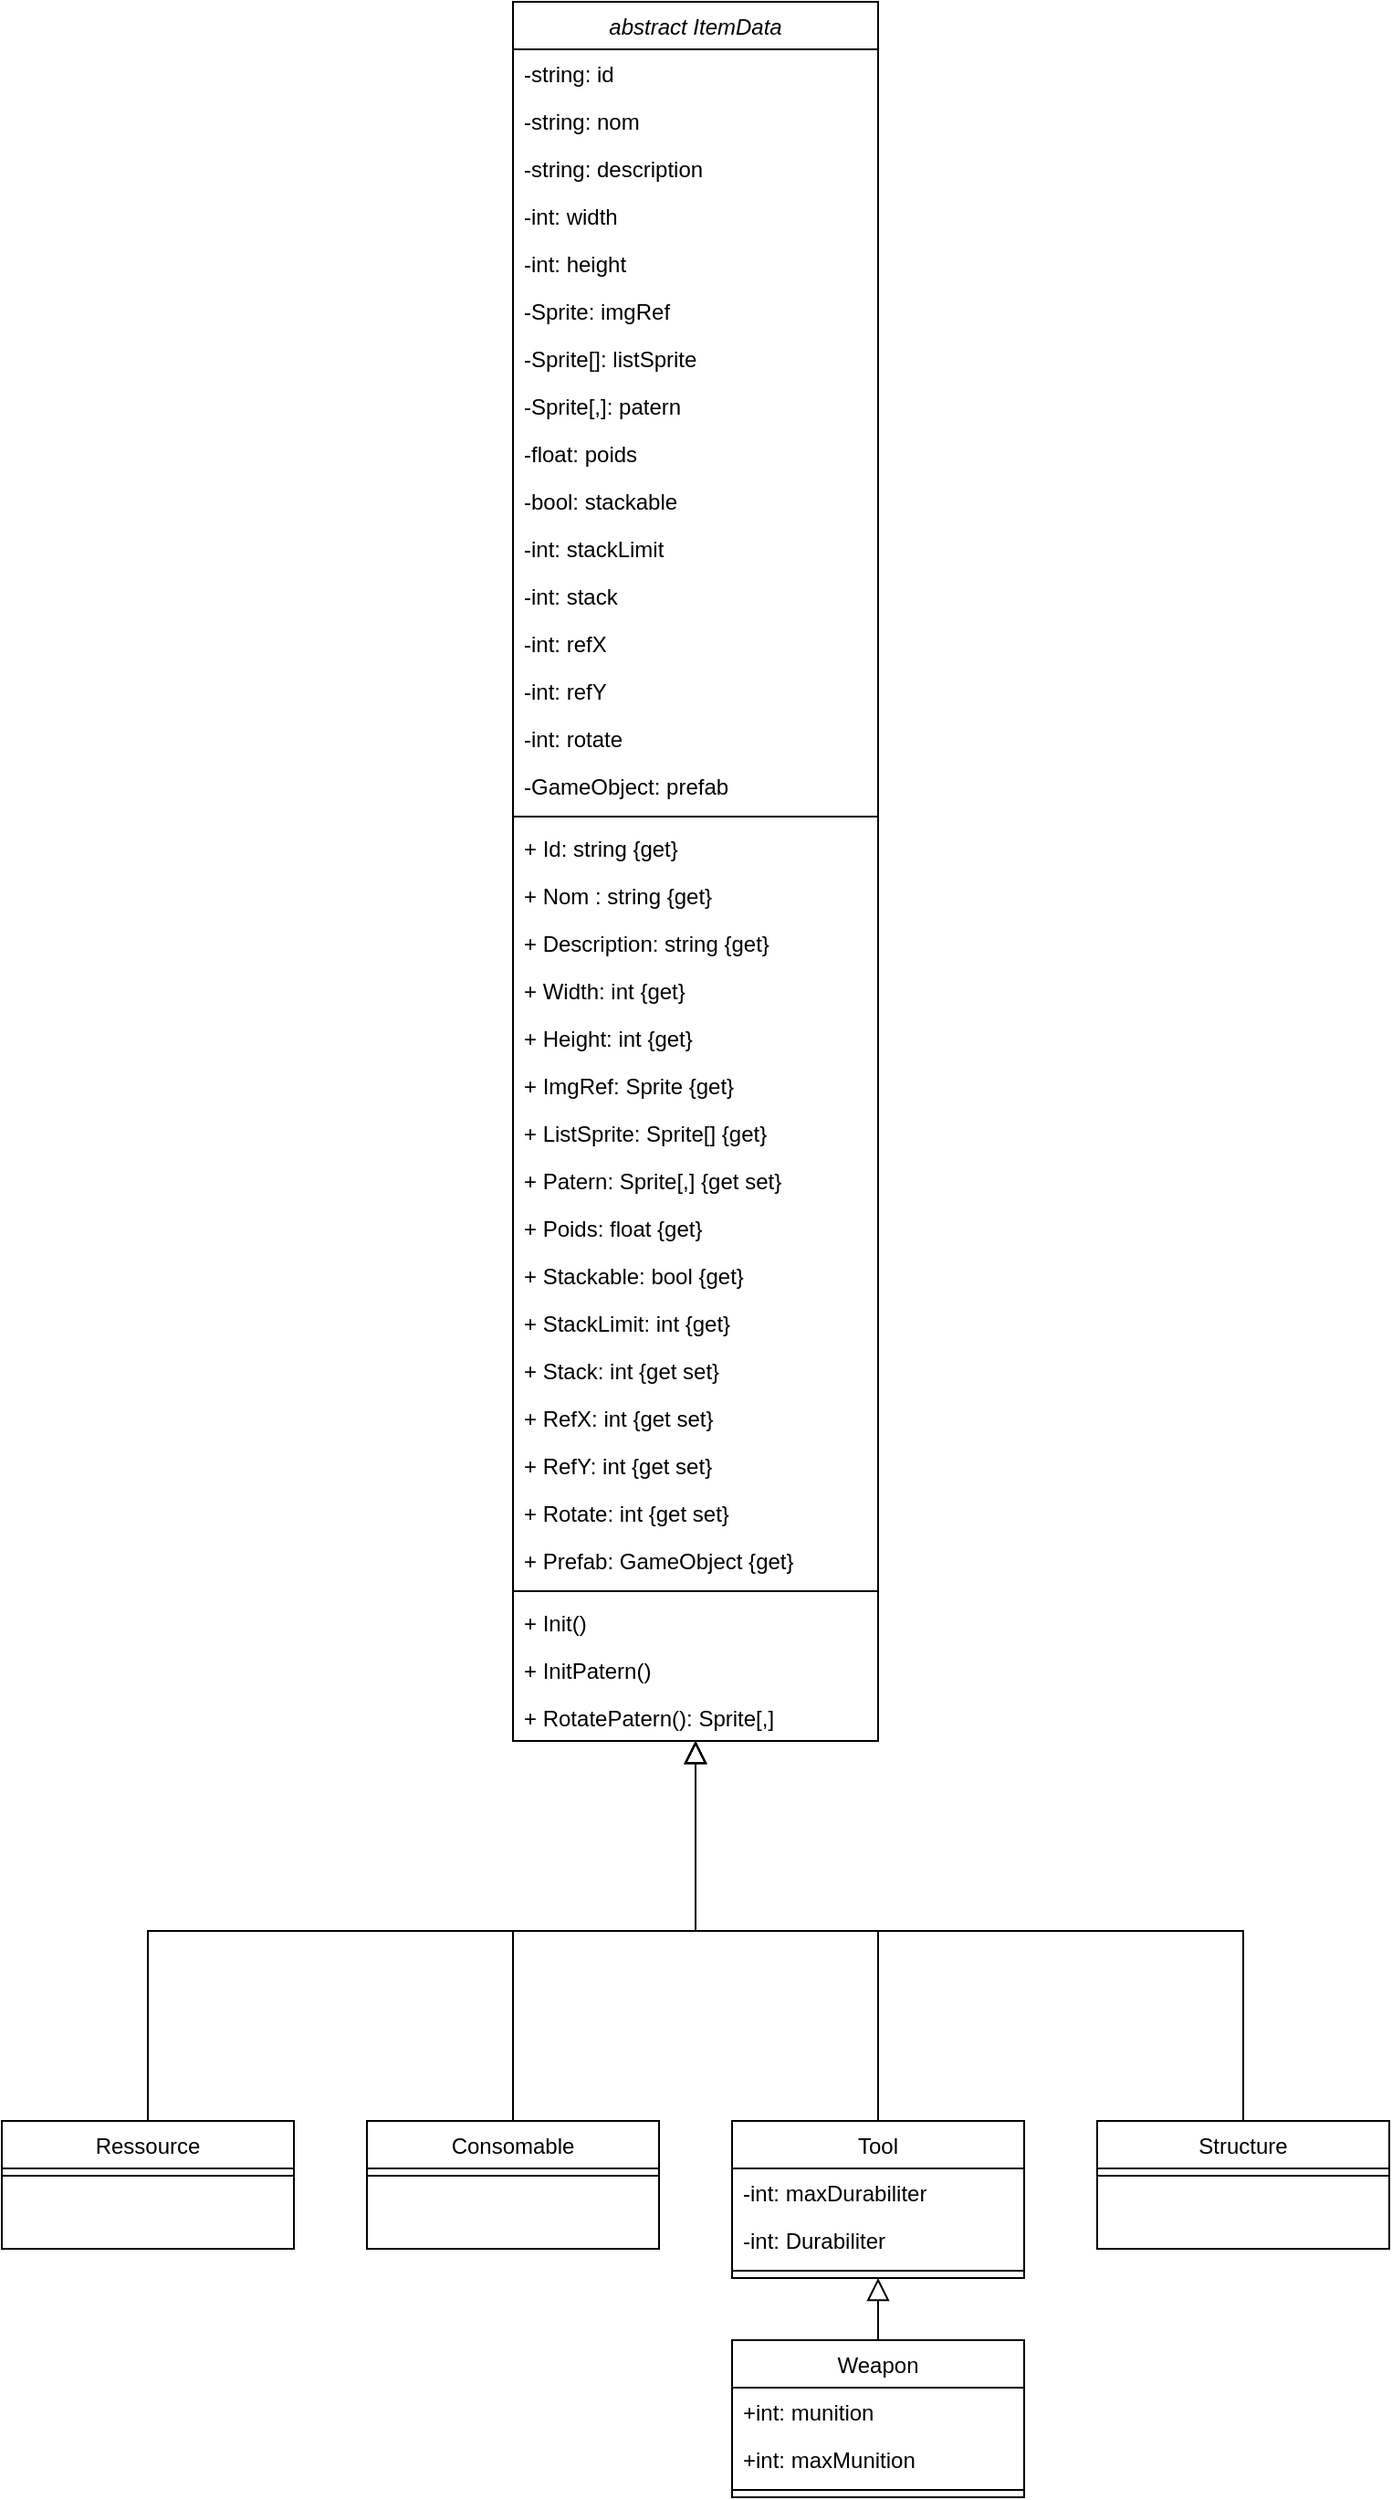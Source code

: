 <mxfile version="24.7.8">
  <diagram name="Item" id="GBWKPSuwXsQC6E5oxjUL">
    <mxGraphModel dx="941" dy="554" grid="1" gridSize="10" guides="1" tooltips="1" connect="1" arrows="1" fold="1" page="1" pageScale="1" pageWidth="827" pageHeight="1169" math="0" shadow="0">
      <root>
        <mxCell id="0" />
        <mxCell id="1" parent="0" />
        <mxCell id="X3S-EdGtiEpr1yEXmVk5-1" value="abstract ItemData" style="swimlane;fontStyle=2;align=center;verticalAlign=top;childLayout=stackLayout;horizontal=1;startSize=26;horizontalStack=0;resizeParent=1;resizeLast=0;collapsible=1;marginBottom=0;rounded=0;shadow=0;strokeWidth=1;" parent="1" vertex="1">
          <mxGeometry x="320" y="40" width="200" height="952" as="geometry">
            <mxRectangle x="230" y="140" width="160" height="26" as="alternateBounds" />
          </mxGeometry>
        </mxCell>
        <mxCell id="X3S-EdGtiEpr1yEXmVk5-2" value="-string: id" style="text;align=left;verticalAlign=top;spacingLeft=4;spacingRight=4;overflow=hidden;rotatable=0;points=[[0,0.5],[1,0.5]];portConstraint=eastwest;" parent="X3S-EdGtiEpr1yEXmVk5-1" vertex="1">
          <mxGeometry y="26" width="200" height="26" as="geometry" />
        </mxCell>
        <mxCell id="X3S-EdGtiEpr1yEXmVk5-3" value="-string: nom" style="text;align=left;verticalAlign=top;spacingLeft=4;spacingRight=4;overflow=hidden;rotatable=0;points=[[0,0.5],[1,0.5]];portConstraint=eastwest;rounded=0;shadow=0;html=0;" parent="X3S-EdGtiEpr1yEXmVk5-1" vertex="1">
          <mxGeometry y="52" width="200" height="26" as="geometry" />
        </mxCell>
        <mxCell id="X3S-EdGtiEpr1yEXmVk5-4" value="-string: description" style="text;align=left;verticalAlign=top;spacingLeft=4;spacingRight=4;overflow=hidden;rotatable=0;points=[[0,0.5],[1,0.5]];portConstraint=eastwest;rounded=0;shadow=0;html=0;" parent="X3S-EdGtiEpr1yEXmVk5-1" vertex="1">
          <mxGeometry y="78" width="200" height="26" as="geometry" />
        </mxCell>
        <mxCell id="X3S-EdGtiEpr1yEXmVk5-5" value="-int: width" style="text;align=left;verticalAlign=top;spacingLeft=4;spacingRight=4;overflow=hidden;rotatable=0;points=[[0,0.5],[1,0.5]];portConstraint=eastwest;" parent="X3S-EdGtiEpr1yEXmVk5-1" vertex="1">
          <mxGeometry y="104" width="200" height="26" as="geometry" />
        </mxCell>
        <mxCell id="X3S-EdGtiEpr1yEXmVk5-6" value="-int: height" style="text;align=left;verticalAlign=top;spacingLeft=4;spacingRight=4;overflow=hidden;rotatable=0;points=[[0,0.5],[1,0.5]];portConstraint=eastwest;rounded=0;shadow=0;html=0;" parent="X3S-EdGtiEpr1yEXmVk5-1" vertex="1">
          <mxGeometry y="130" width="200" height="26" as="geometry" />
        </mxCell>
        <mxCell id="X3S-EdGtiEpr1yEXmVk5-7" value="-Sprite: imgRef" style="text;align=left;verticalAlign=top;spacingLeft=4;spacingRight=4;overflow=hidden;rotatable=0;points=[[0,0.5],[1,0.5]];portConstraint=eastwest;rounded=0;shadow=0;html=0;" parent="X3S-EdGtiEpr1yEXmVk5-1" vertex="1">
          <mxGeometry y="156" width="200" height="26" as="geometry" />
        </mxCell>
        <mxCell id="X3S-EdGtiEpr1yEXmVk5-8" value="-Sprite[]: listSprite" style="text;align=left;verticalAlign=top;spacingLeft=4;spacingRight=4;overflow=hidden;rotatable=0;points=[[0,0.5],[1,0.5]];portConstraint=eastwest;" parent="X3S-EdGtiEpr1yEXmVk5-1" vertex="1">
          <mxGeometry y="182" width="200" height="26" as="geometry" />
        </mxCell>
        <mxCell id="X3S-EdGtiEpr1yEXmVk5-9" value="-Sprite[,]: patern" style="text;align=left;verticalAlign=top;spacingLeft=4;spacingRight=4;overflow=hidden;rotatable=0;points=[[0,0.5],[1,0.5]];portConstraint=eastwest;rounded=0;shadow=0;html=0;" parent="X3S-EdGtiEpr1yEXmVk5-1" vertex="1">
          <mxGeometry y="208" width="200" height="26" as="geometry" />
        </mxCell>
        <mxCell id="X3S-EdGtiEpr1yEXmVk5-10" value="-float: poids" style="text;align=left;verticalAlign=top;spacingLeft=4;spacingRight=4;overflow=hidden;rotatable=0;points=[[0,0.5],[1,0.5]];portConstraint=eastwest;rounded=0;shadow=0;html=0;" parent="X3S-EdGtiEpr1yEXmVk5-1" vertex="1">
          <mxGeometry y="234" width="200" height="26" as="geometry" />
        </mxCell>
        <mxCell id="X3S-EdGtiEpr1yEXmVk5-11" value="-bool: stackable" style="text;align=left;verticalAlign=top;spacingLeft=4;spacingRight=4;overflow=hidden;rotatable=0;points=[[0,0.5],[1,0.5]];portConstraint=eastwest;rounded=0;shadow=0;html=0;" parent="X3S-EdGtiEpr1yEXmVk5-1" vertex="1">
          <mxGeometry y="260" width="200" height="26" as="geometry" />
        </mxCell>
        <mxCell id="X3S-EdGtiEpr1yEXmVk5-12" value="-int: stackLimit" style="text;align=left;verticalAlign=top;spacingLeft=4;spacingRight=4;overflow=hidden;rotatable=0;points=[[0,0.5],[1,0.5]];portConstraint=eastwest;" parent="X3S-EdGtiEpr1yEXmVk5-1" vertex="1">
          <mxGeometry y="286" width="200" height="26" as="geometry" />
        </mxCell>
        <mxCell id="X3S-EdGtiEpr1yEXmVk5-13" value="-int: stack" style="text;align=left;verticalAlign=top;spacingLeft=4;spacingRight=4;overflow=hidden;rotatable=0;points=[[0,0.5],[1,0.5]];portConstraint=eastwest;rounded=0;shadow=0;html=0;" parent="X3S-EdGtiEpr1yEXmVk5-1" vertex="1">
          <mxGeometry y="312" width="200" height="26" as="geometry" />
        </mxCell>
        <mxCell id="X3S-EdGtiEpr1yEXmVk5-14" value="-int: refX" style="text;align=left;verticalAlign=top;spacingLeft=4;spacingRight=4;overflow=hidden;rotatable=0;points=[[0,0.5],[1,0.5]];portConstraint=eastwest;" parent="X3S-EdGtiEpr1yEXmVk5-1" vertex="1">
          <mxGeometry y="338" width="200" height="26" as="geometry" />
        </mxCell>
        <mxCell id="X3S-EdGtiEpr1yEXmVk5-15" value="-int: refY" style="text;align=left;verticalAlign=top;spacingLeft=4;spacingRight=4;overflow=hidden;rotatable=0;points=[[0,0.5],[1,0.5]];portConstraint=eastwest;rounded=0;shadow=0;html=0;" parent="X3S-EdGtiEpr1yEXmVk5-1" vertex="1">
          <mxGeometry y="364" width="200" height="26" as="geometry" />
        </mxCell>
        <mxCell id="X3S-EdGtiEpr1yEXmVk5-16" value="-int: rotate" style="text;align=left;verticalAlign=top;spacingLeft=4;spacingRight=4;overflow=hidden;rotatable=0;points=[[0,0.5],[1,0.5]];portConstraint=eastwest;rounded=0;shadow=0;html=0;" parent="X3S-EdGtiEpr1yEXmVk5-1" vertex="1">
          <mxGeometry y="390" width="200" height="26" as="geometry" />
        </mxCell>
        <mxCell id="X3S-EdGtiEpr1yEXmVk5-17" value="-GameObject: prefab" style="text;align=left;verticalAlign=top;spacingLeft=4;spacingRight=4;overflow=hidden;rotatable=0;points=[[0,0.5],[1,0.5]];portConstraint=eastwest;rounded=0;shadow=0;html=0;" parent="X3S-EdGtiEpr1yEXmVk5-1" vertex="1">
          <mxGeometry y="416" width="200" height="26" as="geometry" />
        </mxCell>
        <mxCell id="X3S-EdGtiEpr1yEXmVk5-18" value="" style="line;html=1;strokeWidth=1;align=left;verticalAlign=middle;spacingTop=-1;spacingLeft=3;spacingRight=3;rotatable=0;labelPosition=right;points=[];portConstraint=eastwest;" parent="X3S-EdGtiEpr1yEXmVk5-1" vertex="1">
          <mxGeometry y="442" width="200" height="8" as="geometry" />
        </mxCell>
        <mxCell id="X3S-EdGtiEpr1yEXmVk5-19" value="+ Id: string {get}" style="text;align=left;verticalAlign=top;spacingLeft=4;spacingRight=4;overflow=hidden;rotatable=0;points=[[0,0.5],[1,0.5]];portConstraint=eastwest;" parent="X3S-EdGtiEpr1yEXmVk5-1" vertex="1">
          <mxGeometry y="450" width="200" height="26" as="geometry" />
        </mxCell>
        <mxCell id="X3S-EdGtiEpr1yEXmVk5-20" value="+ Nom : string {get}" style="text;align=left;verticalAlign=top;spacingLeft=4;spacingRight=4;overflow=hidden;rotatable=0;points=[[0,0.5],[1,0.5]];portConstraint=eastwest;rounded=0;shadow=0;html=0;" parent="X3S-EdGtiEpr1yEXmVk5-1" vertex="1">
          <mxGeometry y="476" width="200" height="26" as="geometry" />
        </mxCell>
        <mxCell id="X3S-EdGtiEpr1yEXmVk5-21" value="+ Description: string {get}" style="text;align=left;verticalAlign=top;spacingLeft=4;spacingRight=4;overflow=hidden;rotatable=0;points=[[0,0.5],[1,0.5]];portConstraint=eastwest;rounded=0;shadow=0;html=0;" parent="X3S-EdGtiEpr1yEXmVk5-1" vertex="1">
          <mxGeometry y="502" width="200" height="26" as="geometry" />
        </mxCell>
        <mxCell id="X3S-EdGtiEpr1yEXmVk5-22" value="+ Width: int {get}" style="text;align=left;verticalAlign=top;spacingLeft=4;spacingRight=4;overflow=hidden;rotatable=0;points=[[0,0.5],[1,0.5]];portConstraint=eastwest;" parent="X3S-EdGtiEpr1yEXmVk5-1" vertex="1">
          <mxGeometry y="528" width="200" height="26" as="geometry" />
        </mxCell>
        <mxCell id="X3S-EdGtiEpr1yEXmVk5-23" value="+ Height: int {get}" style="text;align=left;verticalAlign=top;spacingLeft=4;spacingRight=4;overflow=hidden;rotatable=0;points=[[0,0.5],[1,0.5]];portConstraint=eastwest;rounded=0;shadow=0;html=0;" parent="X3S-EdGtiEpr1yEXmVk5-1" vertex="1">
          <mxGeometry y="554" width="200" height="26" as="geometry" />
        </mxCell>
        <mxCell id="X3S-EdGtiEpr1yEXmVk5-24" value="+ ImgRef: Sprite {get}" style="text;align=left;verticalAlign=top;spacingLeft=4;spacingRight=4;overflow=hidden;rotatable=0;points=[[0,0.5],[1,0.5]];portConstraint=eastwest;rounded=0;shadow=0;html=0;" parent="X3S-EdGtiEpr1yEXmVk5-1" vertex="1">
          <mxGeometry y="580" width="200" height="26" as="geometry" />
        </mxCell>
        <mxCell id="X3S-EdGtiEpr1yEXmVk5-25" value="+ ListSprite: Sprite[] {get}" style="text;align=left;verticalAlign=top;spacingLeft=4;spacingRight=4;overflow=hidden;rotatable=0;points=[[0,0.5],[1,0.5]];portConstraint=eastwest;" parent="X3S-EdGtiEpr1yEXmVk5-1" vertex="1">
          <mxGeometry y="606" width="200" height="26" as="geometry" />
        </mxCell>
        <mxCell id="X3S-EdGtiEpr1yEXmVk5-26" value="+ Patern: Sprite[,] {get set}" style="text;align=left;verticalAlign=top;spacingLeft=4;spacingRight=4;overflow=hidden;rotatable=0;points=[[0,0.5],[1,0.5]];portConstraint=eastwest;rounded=0;shadow=0;html=0;" parent="X3S-EdGtiEpr1yEXmVk5-1" vertex="1">
          <mxGeometry y="632" width="200" height="26" as="geometry" />
        </mxCell>
        <mxCell id="X3S-EdGtiEpr1yEXmVk5-27" value="+ Poids: float {get}" style="text;align=left;verticalAlign=top;spacingLeft=4;spacingRight=4;overflow=hidden;rotatable=0;points=[[0,0.5],[1,0.5]];portConstraint=eastwest;rounded=0;shadow=0;html=0;" parent="X3S-EdGtiEpr1yEXmVk5-1" vertex="1">
          <mxGeometry y="658" width="200" height="26" as="geometry" />
        </mxCell>
        <mxCell id="X3S-EdGtiEpr1yEXmVk5-28" value="+ Stackable: bool {get}" style="text;align=left;verticalAlign=top;spacingLeft=4;spacingRight=4;overflow=hidden;rotatable=0;points=[[0,0.5],[1,0.5]];portConstraint=eastwest;rounded=0;shadow=0;html=0;" parent="X3S-EdGtiEpr1yEXmVk5-1" vertex="1">
          <mxGeometry y="684" width="200" height="26" as="geometry" />
        </mxCell>
        <mxCell id="X3S-EdGtiEpr1yEXmVk5-29" value="+ StackLimit: int {get}" style="text;align=left;verticalAlign=top;spacingLeft=4;spacingRight=4;overflow=hidden;rotatable=0;points=[[0,0.5],[1,0.5]];portConstraint=eastwest;" parent="X3S-EdGtiEpr1yEXmVk5-1" vertex="1">
          <mxGeometry y="710" width="200" height="26" as="geometry" />
        </mxCell>
        <mxCell id="X3S-EdGtiEpr1yEXmVk5-30" value="+ Stack: int {get set} " style="text;align=left;verticalAlign=top;spacingLeft=4;spacingRight=4;overflow=hidden;rotatable=0;points=[[0,0.5],[1,0.5]];portConstraint=eastwest;rounded=0;shadow=0;html=0;" parent="X3S-EdGtiEpr1yEXmVk5-1" vertex="1">
          <mxGeometry y="736" width="200" height="26" as="geometry" />
        </mxCell>
        <mxCell id="X3S-EdGtiEpr1yEXmVk5-31" value="+ RefX: int {get set} " style="text;align=left;verticalAlign=top;spacingLeft=4;spacingRight=4;overflow=hidden;rotatable=0;points=[[0,0.5],[1,0.5]];portConstraint=eastwest;" parent="X3S-EdGtiEpr1yEXmVk5-1" vertex="1">
          <mxGeometry y="762" width="200" height="26" as="geometry" />
        </mxCell>
        <mxCell id="X3S-EdGtiEpr1yEXmVk5-32" value="+ RefY: int {get set}" style="text;align=left;verticalAlign=top;spacingLeft=4;spacingRight=4;overflow=hidden;rotatable=0;points=[[0,0.5],[1,0.5]];portConstraint=eastwest;rounded=0;shadow=0;html=0;" parent="X3S-EdGtiEpr1yEXmVk5-1" vertex="1">
          <mxGeometry y="788" width="200" height="26" as="geometry" />
        </mxCell>
        <mxCell id="X3S-EdGtiEpr1yEXmVk5-33" value="+ Rotate: int {get set}" style="text;align=left;verticalAlign=top;spacingLeft=4;spacingRight=4;overflow=hidden;rotatable=0;points=[[0,0.5],[1,0.5]];portConstraint=eastwest;rounded=0;shadow=0;html=0;" parent="X3S-EdGtiEpr1yEXmVk5-1" vertex="1">
          <mxGeometry y="814" width="200" height="26" as="geometry" />
        </mxCell>
        <mxCell id="X3S-EdGtiEpr1yEXmVk5-34" value="+ Prefab: GameObject {get}" style="text;align=left;verticalAlign=top;spacingLeft=4;spacingRight=4;overflow=hidden;rotatable=0;points=[[0,0.5],[1,0.5]];portConstraint=eastwest;rounded=0;shadow=0;html=0;" parent="X3S-EdGtiEpr1yEXmVk5-1" vertex="1">
          <mxGeometry y="840" width="200" height="26" as="geometry" />
        </mxCell>
        <mxCell id="X3S-EdGtiEpr1yEXmVk5-35" value="" style="line;html=1;strokeWidth=1;align=left;verticalAlign=middle;spacingTop=-1;spacingLeft=3;spacingRight=3;rotatable=0;labelPosition=right;points=[];portConstraint=eastwest;" parent="X3S-EdGtiEpr1yEXmVk5-1" vertex="1">
          <mxGeometry y="866" width="200" height="8" as="geometry" />
        </mxCell>
        <mxCell id="X3S-EdGtiEpr1yEXmVk5-36" value="+ Init()" style="text;align=left;verticalAlign=top;spacingLeft=4;spacingRight=4;overflow=hidden;rotatable=0;points=[[0,0.5],[1,0.5]];portConstraint=eastwest;rounded=0;shadow=0;html=0;" parent="X3S-EdGtiEpr1yEXmVk5-1" vertex="1">
          <mxGeometry y="874" width="200" height="26" as="geometry" />
        </mxCell>
        <mxCell id="X3S-EdGtiEpr1yEXmVk5-37" value="+ InitPatern()" style="text;align=left;verticalAlign=top;spacingLeft=4;spacingRight=4;overflow=hidden;rotatable=0;points=[[0,0.5],[1,0.5]];portConstraint=eastwest;rounded=0;shadow=0;html=0;" parent="X3S-EdGtiEpr1yEXmVk5-1" vertex="1">
          <mxGeometry y="900" width="200" height="26" as="geometry" />
        </mxCell>
        <mxCell id="X3S-EdGtiEpr1yEXmVk5-38" value="+ RotatePatern(): Sprite[,]" style="text;align=left;verticalAlign=top;spacingLeft=4;spacingRight=4;overflow=hidden;rotatable=0;points=[[0,0.5],[1,0.5]];portConstraint=eastwest;rounded=0;shadow=0;html=0;" parent="X3S-EdGtiEpr1yEXmVk5-1" vertex="1">
          <mxGeometry y="926" width="200" height="26" as="geometry" />
        </mxCell>
        <mxCell id="X3S-EdGtiEpr1yEXmVk5-39" value="Ressource" style="swimlane;fontStyle=0;align=center;verticalAlign=top;childLayout=stackLayout;horizontal=1;startSize=26;horizontalStack=0;resizeParent=1;resizeLast=0;collapsible=1;marginBottom=0;rounded=0;shadow=0;strokeWidth=1;" parent="1" vertex="1">
          <mxGeometry x="40" y="1200" width="160" height="70" as="geometry">
            <mxRectangle x="130" y="380" width="160" height="26" as="alternateBounds" />
          </mxGeometry>
        </mxCell>
        <mxCell id="X3S-EdGtiEpr1yEXmVk5-40" value="" style="line;html=1;strokeWidth=1;align=left;verticalAlign=middle;spacingTop=-1;spacingLeft=3;spacingRight=3;rotatable=0;labelPosition=right;points=[];portConstraint=eastwest;" parent="X3S-EdGtiEpr1yEXmVk5-39" vertex="1">
          <mxGeometry y="26" width="160" height="8" as="geometry" />
        </mxCell>
        <mxCell id="X3S-EdGtiEpr1yEXmVk5-41" value="" style="endArrow=block;endSize=10;endFill=0;shadow=0;strokeWidth=1;rounded=0;curved=0;edgeStyle=elbowEdgeStyle;elbow=vertical;" parent="1" source="X3S-EdGtiEpr1yEXmVk5-39" target="X3S-EdGtiEpr1yEXmVk5-1" edge="1">
          <mxGeometry width="160" relative="1" as="geometry">
            <mxPoint x="200" y="203" as="sourcePoint" />
            <mxPoint x="200" y="203" as="targetPoint" />
          </mxGeometry>
        </mxCell>
        <mxCell id="X3S-EdGtiEpr1yEXmVk5-42" value="Consomable" style="swimlane;fontStyle=0;align=center;verticalAlign=top;childLayout=stackLayout;horizontal=1;startSize=26;horizontalStack=0;resizeParent=1;resizeLast=0;collapsible=1;marginBottom=0;rounded=0;shadow=0;strokeWidth=1;" parent="1" vertex="1">
          <mxGeometry x="240" y="1200" width="160" height="70" as="geometry">
            <mxRectangle x="340" y="380" width="170" height="26" as="alternateBounds" />
          </mxGeometry>
        </mxCell>
        <mxCell id="X3S-EdGtiEpr1yEXmVk5-43" value="" style="line;html=1;strokeWidth=1;align=left;verticalAlign=middle;spacingTop=-1;spacingLeft=3;spacingRight=3;rotatable=0;labelPosition=right;points=[];portConstraint=eastwest;" parent="X3S-EdGtiEpr1yEXmVk5-42" vertex="1">
          <mxGeometry y="26" width="160" height="8" as="geometry" />
        </mxCell>
        <mxCell id="X3S-EdGtiEpr1yEXmVk5-44" value="" style="endArrow=block;endSize=10;endFill=0;shadow=0;strokeWidth=1;rounded=0;curved=0;edgeStyle=elbowEdgeStyle;elbow=vertical;" parent="1" source="X3S-EdGtiEpr1yEXmVk5-42" target="X3S-EdGtiEpr1yEXmVk5-1" edge="1">
          <mxGeometry width="160" relative="1" as="geometry">
            <mxPoint x="210" y="373" as="sourcePoint" />
            <mxPoint x="310" y="271" as="targetPoint" />
          </mxGeometry>
        </mxCell>
        <mxCell id="X3S-EdGtiEpr1yEXmVk5-45" value="Tool" style="swimlane;fontStyle=0;align=center;verticalAlign=top;childLayout=stackLayout;horizontal=1;startSize=26;horizontalStack=0;resizeParent=1;resizeLast=0;collapsible=1;marginBottom=0;rounded=0;shadow=0;strokeWidth=1;" parent="1" vertex="1">
          <mxGeometry x="440" y="1200" width="160" height="86" as="geometry">
            <mxRectangle x="340" y="380" width="170" height="26" as="alternateBounds" />
          </mxGeometry>
        </mxCell>
        <mxCell id="MHhm4jmeREKtw2-JIbRM-2" value="-int: maxDurabiliter" style="text;align=left;verticalAlign=top;spacingLeft=4;spacingRight=4;overflow=hidden;rotatable=0;points=[[0,0.5],[1,0.5]];portConstraint=eastwest;rounded=0;shadow=0;html=0;" vertex="1" parent="X3S-EdGtiEpr1yEXmVk5-45">
          <mxGeometry y="26" width="160" height="26" as="geometry" />
        </mxCell>
        <mxCell id="MHhm4jmeREKtw2-JIbRM-1" value="-int: Durabiliter" style="text;align=left;verticalAlign=top;spacingLeft=4;spacingRight=4;overflow=hidden;rotatable=0;points=[[0,0.5],[1,0.5]];portConstraint=eastwest;rounded=0;shadow=0;html=0;" vertex="1" parent="X3S-EdGtiEpr1yEXmVk5-45">
          <mxGeometry y="52" width="160" height="26" as="geometry" />
        </mxCell>
        <mxCell id="X3S-EdGtiEpr1yEXmVk5-46" value="" style="line;html=1;strokeWidth=1;align=left;verticalAlign=middle;spacingTop=-1;spacingLeft=3;spacingRight=3;rotatable=0;labelPosition=right;points=[];portConstraint=eastwest;" parent="X3S-EdGtiEpr1yEXmVk5-45" vertex="1">
          <mxGeometry y="78" width="160" height="8" as="geometry" />
        </mxCell>
        <mxCell id="X3S-EdGtiEpr1yEXmVk5-47" value="" style="endArrow=block;endSize=10;endFill=0;shadow=0;strokeWidth=1;rounded=0;curved=0;edgeStyle=elbowEdgeStyle;elbow=vertical;" parent="1" source="X3S-EdGtiEpr1yEXmVk5-45" target="X3S-EdGtiEpr1yEXmVk5-1" edge="1">
          <mxGeometry width="160" relative="1" as="geometry">
            <mxPoint x="560" y="464" as="sourcePoint" />
            <mxPoint x="550" y="398" as="targetPoint" />
          </mxGeometry>
        </mxCell>
        <mxCell id="X3S-EdGtiEpr1yEXmVk5-48" value="Weapon" style="swimlane;fontStyle=0;align=center;verticalAlign=top;childLayout=stackLayout;horizontal=1;startSize=26;horizontalStack=0;resizeParent=1;resizeLast=0;collapsible=1;marginBottom=0;rounded=0;shadow=0;strokeWidth=1;" parent="1" vertex="1">
          <mxGeometry x="440" y="1320" width="160" height="86" as="geometry">
            <mxRectangle x="340" y="380" width="170" height="26" as="alternateBounds" />
          </mxGeometry>
        </mxCell>
        <mxCell id="MHhm4jmeREKtw2-JIbRM-3" value="+int: munition" style="text;align=left;verticalAlign=top;spacingLeft=4;spacingRight=4;overflow=hidden;rotatable=0;points=[[0,0.5],[1,0.5]];portConstraint=eastwest;rounded=0;shadow=0;html=0;" vertex="1" parent="X3S-EdGtiEpr1yEXmVk5-48">
          <mxGeometry y="26" width="160" height="26" as="geometry" />
        </mxCell>
        <mxCell id="X3S-EdGtiEpr1yEXmVk5-49" value="+int: maxMunition" style="text;align=left;verticalAlign=top;spacingLeft=4;spacingRight=4;overflow=hidden;rotatable=0;points=[[0,0.5],[1,0.5]];portConstraint=eastwest;rounded=0;shadow=0;html=0;" parent="X3S-EdGtiEpr1yEXmVk5-48" vertex="1">
          <mxGeometry y="52" width="160" height="26" as="geometry" />
        </mxCell>
        <mxCell id="X3S-EdGtiEpr1yEXmVk5-50" value="" style="line;html=1;strokeWidth=1;align=left;verticalAlign=middle;spacingTop=-1;spacingLeft=3;spacingRight=3;rotatable=0;labelPosition=right;points=[];portConstraint=eastwest;" parent="X3S-EdGtiEpr1yEXmVk5-48" vertex="1">
          <mxGeometry y="78" width="160" height="8" as="geometry" />
        </mxCell>
        <mxCell id="X3S-EdGtiEpr1yEXmVk5-51" value="Structure" style="swimlane;fontStyle=0;align=center;verticalAlign=top;childLayout=stackLayout;horizontal=1;startSize=26;horizontalStack=0;resizeParent=1;resizeLast=0;collapsible=1;marginBottom=0;rounded=0;shadow=0;strokeWidth=1;" parent="1" vertex="1">
          <mxGeometry x="640" y="1200" width="160" height="70" as="geometry">
            <mxRectangle x="340" y="380" width="170" height="26" as="alternateBounds" />
          </mxGeometry>
        </mxCell>
        <mxCell id="X3S-EdGtiEpr1yEXmVk5-52" value="" style="line;html=1;strokeWidth=1;align=left;verticalAlign=middle;spacingTop=-1;spacingLeft=3;spacingRight=3;rotatable=0;labelPosition=right;points=[];portConstraint=eastwest;" parent="X3S-EdGtiEpr1yEXmVk5-51" vertex="1">
          <mxGeometry y="26" width="160" height="8" as="geometry" />
        </mxCell>
        <mxCell id="X3S-EdGtiEpr1yEXmVk5-53" value="" style="endArrow=block;endSize=10;endFill=0;shadow=0;strokeWidth=1;rounded=0;curved=0;edgeStyle=elbowEdgeStyle;elbow=vertical;" parent="1" source="X3S-EdGtiEpr1yEXmVk5-51" target="X3S-EdGtiEpr1yEXmVk5-1" edge="1">
          <mxGeometry width="160" relative="1" as="geometry">
            <mxPoint x="660" y="1178" as="sourcePoint" />
            <mxPoint x="560" y="970" as="targetPoint" />
          </mxGeometry>
        </mxCell>
        <mxCell id="X3S-EdGtiEpr1yEXmVk5-54" value="" style="endArrow=block;endSize=10;endFill=0;shadow=0;strokeWidth=1;rounded=0;curved=0;edgeStyle=elbowEdgeStyle;elbow=vertical;" parent="1" source="X3S-EdGtiEpr1yEXmVk5-48" target="X3S-EdGtiEpr1yEXmVk5-45" edge="1">
          <mxGeometry width="160" relative="1" as="geometry">
            <mxPoint x="240" y="1558" as="sourcePoint" />
            <mxPoint x="340" y="1350" as="targetPoint" />
          </mxGeometry>
        </mxCell>
      </root>
    </mxGraphModel>
  </diagram>
</mxfile>
